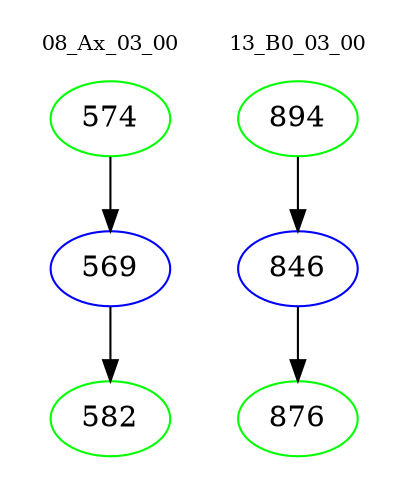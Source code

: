 digraph{
subgraph cluster_0 {
color = white
label = "08_Ax_03_00";
fontsize=10;
T0_574 [label="574", color="green"]
T0_574 -> T0_569 [color="black"]
T0_569 [label="569", color="blue"]
T0_569 -> T0_582 [color="black"]
T0_582 [label="582", color="green"]
}
subgraph cluster_1 {
color = white
label = "13_B0_03_00";
fontsize=10;
T1_894 [label="894", color="green"]
T1_894 -> T1_846 [color="black"]
T1_846 [label="846", color="blue"]
T1_846 -> T1_876 [color="black"]
T1_876 [label="876", color="green"]
}
}
